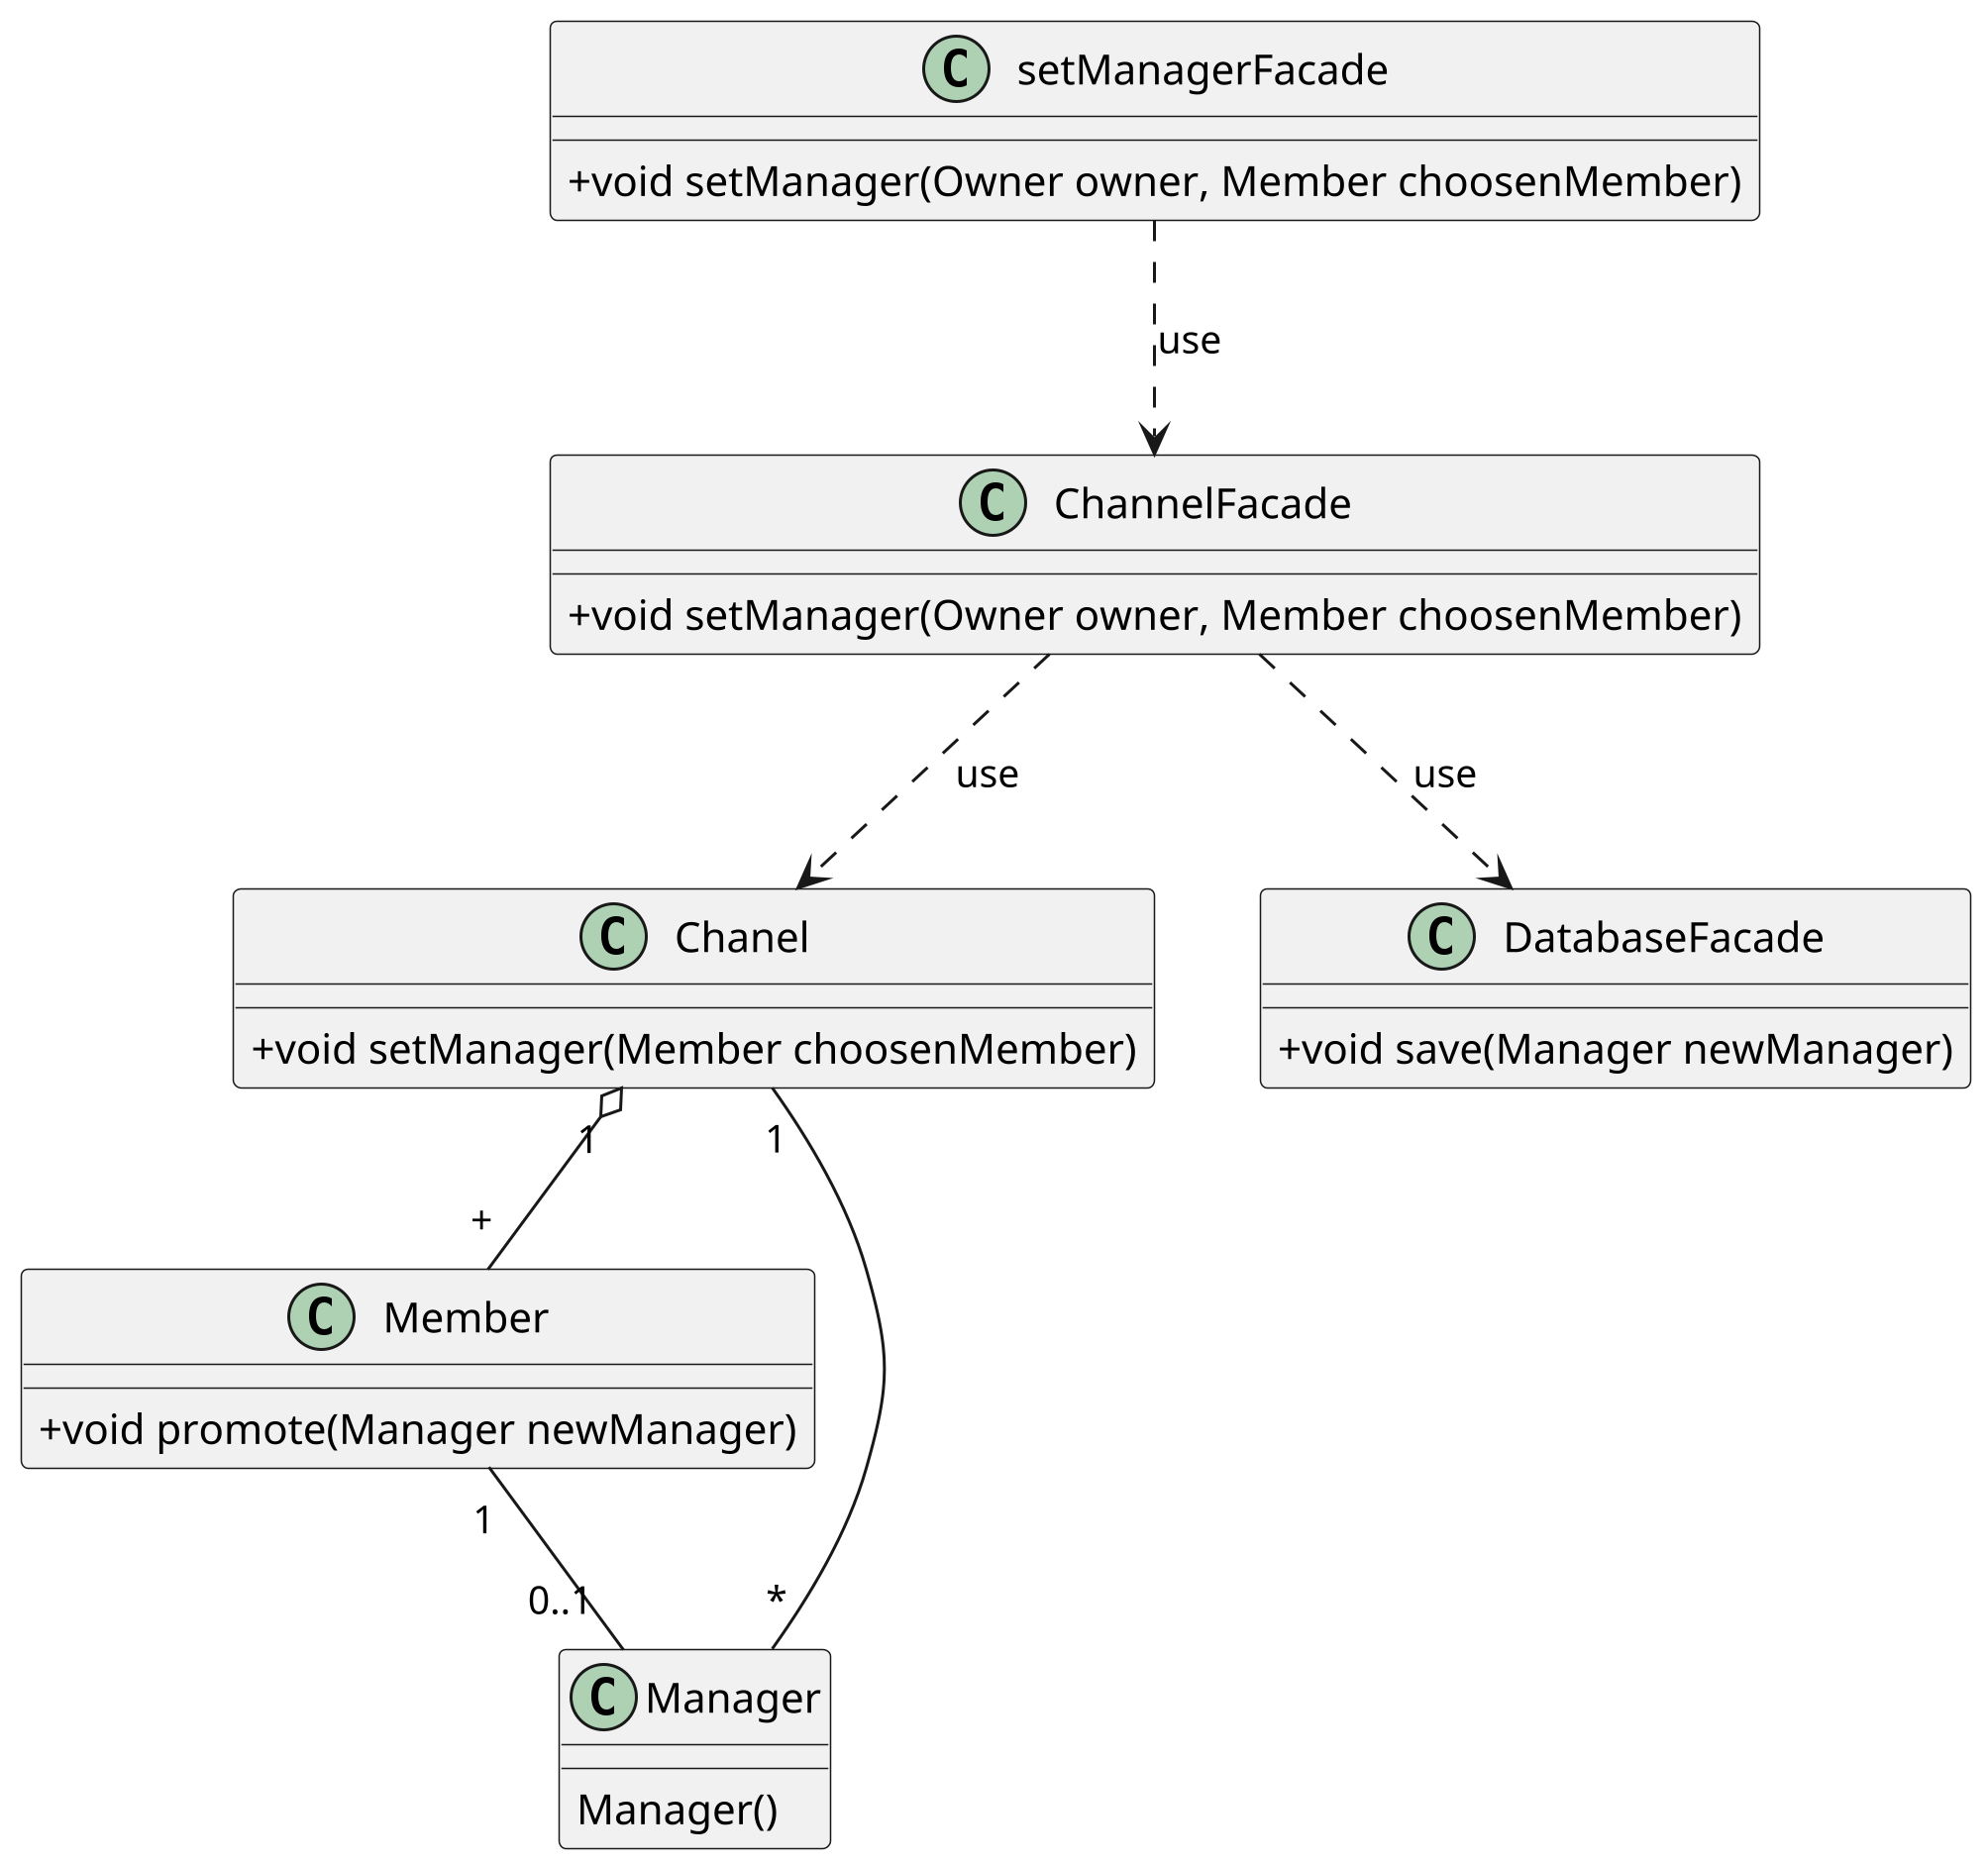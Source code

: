 @startuml choose_manager


scale 3
skinparam DefaultFontName B Nazanin
skinparam ArrowMessageAlignment right
skinparam classAttributeIconSize 0


class "Chanel" as chanel {
    +void setManager(Member choosenMember)
}

class "Member" as member {
    +void promote(Manager newManager)
}

class "Manager" as manager {
    Manager()
}

class setManagerFacade {
    +void setManager(Owner owner, Member choosenMember)
}

class ChannelFacade {
    +void setManager(Owner owner, Member choosenMember)
}


class "DatabaseFacade" {
    +void save(Manager newManager)
}

chanel "            1" o-- "            +" member
member "        1" -- "          0..1" manager
chanel "1" -- "*" manager
setManagerFacade ..> ChannelFacade :use
ChannelFacade ..> chanel :use
ChannelFacade ..> DatabaseFacade :use

@enduml
